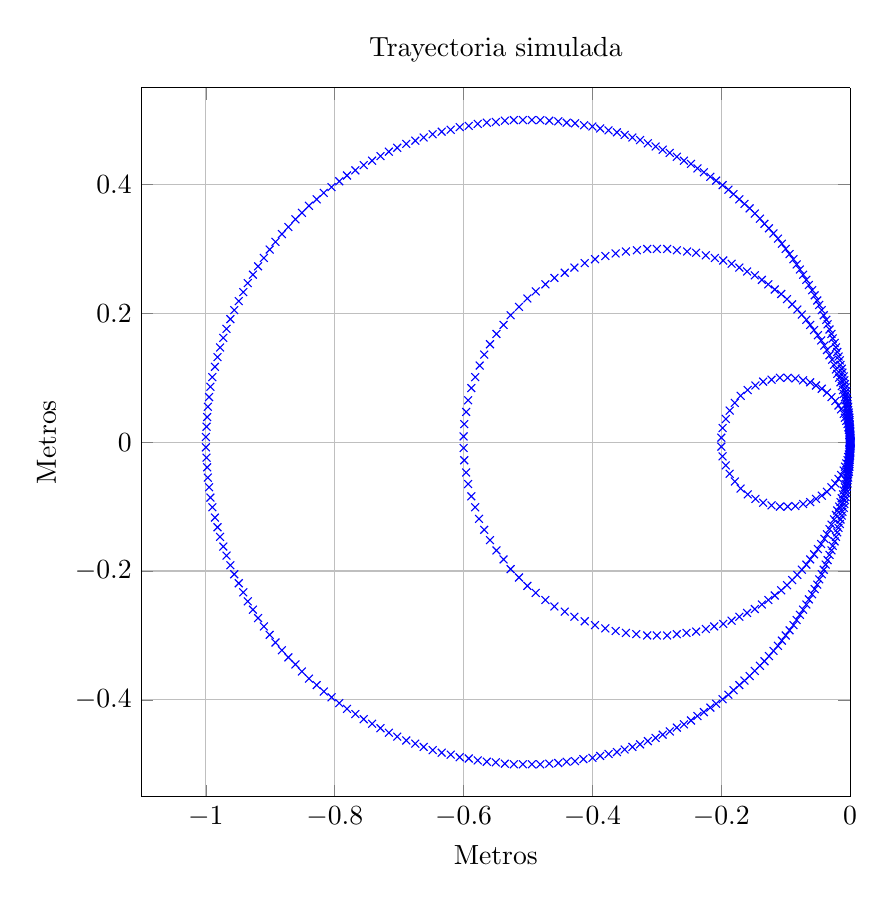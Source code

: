 % This file was created by matlab2tikz.
%
%The latest updates can be retrieved from
%  http://www.mathworks.com/matlabcentral/fileexchange/22022-matlab2tikz-matlab2tikz
%where you can also make suggestions and rate matlab2tikz.
%
\begin{tikzpicture}

\begin{axis}[%
width=9cm,
height=9cm,
at={(0.758in,0.481in)},
scale only axis,
separate axis lines,
every outer x axis line/.append style={black},
every x tick label/.append style={font=\color{black}},
xmin=-1.1,
xmax=0,
xlabel={Metros},
xmajorgrids,
every outer y axis line/.append style={black},
every y tick label/.append style={font=\color{black}},
ymin=-0.55,
ymax=0.55,
ylabel={Metros},
ymajorgrids,
axis background/.style={fill=white},
title={Trayectoria simulada}
]
\addplot [color=blue,only marks,mark=x,mark options={solid},forget plot]
  table[row sep=crcr]{%
0	0\\
0	0\\
-4.357e-08	0.0\\
-3.904e-07	0.001\\
-1.555e-06	0.001\\
-4.299e-06	0.002\\
-9.63e-06	0.003\\
-1.879e-05	0.004\\
-3.325e-05	0.006\\
-5.472e-05	0.007\\
-8.511e-05	0.009\\
-0.0	0.011\\
-0.0	0.013\\
-0.0	0.016\\
-0.0	0.018\\
-0.0	0.021\\
-0.001	0.024\\
-0.001	0.027\\
-0.001	0.031\\
-0.001	0.034\\
-0.001	0.038\\
-0.002	0.042\\
-0.002	0.046\\
-0.003	0.05\\
-0.003	0.055\\
-0.004	0.059\\
-0.004	0.064\\
-0.005	0.069\\
-0.006	0.074\\
-0.006	0.079\\
-0.007	0.085\\
-0.008	0.09\\
-0.009	0.096\\
-0.01	0.102\\
-0.012	0.108\\
-0.013	0.114\\
-0.015	0.12\\
-0.016	0.127\\
-0.018	0.133\\
-0.02	0.14\\
-0.022	0.147\\
-0.024	0.154\\
-0.027	0.161\\
-0.029	0.168\\
-0.032	0.175\\
-0.035	0.183\\
-0.037	0.19\\
-0.041	0.197\\
-0.044	0.205\\
-0.048	0.213\\
-0.051	0.22\\
-0.055	0.228\\
-0.059	0.236\\
-0.064	0.244\\
-0.068	0.252\\
-0.073	0.26\\
-0.078	0.268\\
-0.083	0.276\\
-0.088	0.284\\
-0.094	0.292\\
-0.1	0.3\\
-0.106	0.308\\
-0.112	0.316\\
-0.119	0.324\\
-0.126	0.332\\
-0.133	0.339\\
-0.14	0.347\\
-0.148	0.355\\
-0.156	0.363\\
-0.164	0.37\\
-0.172	0.377\\
-0.181	0.385\\
-0.189	0.392\\
-0.198	0.399\\
-0.208	0.406\\
-0.217	0.412\\
-0.227	0.419\\
-0.237	0.425\\
-0.247	0.432\\
-0.258	0.437\\
-0.269	0.443\\
-0.28	0.449\\
-0.291	0.454\\
-0.302	0.459\\
-0.314	0.464\\
-0.326	0.469\\
-0.338	0.473\\
-0.35	0.477\\
-0.362	0.481\\
-0.375	0.484\\
-0.388	0.487\\
-0.4	0.49\\
-0.413	0.492\\
-0.427	0.495\\
-0.44	0.496\\
-0.453	0.498\\
-0.467	0.499\\
-0.481	0.5\\
-0.494	0.5\\
-0.508	0.5\\
-0.522	0.5\\
-0.536	0.499\\
-0.55	0.497\\
-0.564	0.496\\
-0.578	0.494\\
-0.592	0.491\\
-0.606	0.489\\
-0.62	0.485\\
-0.634	0.482\\
-0.648	0.478\\
-0.662	0.473\\
-0.675	0.468\\
-0.689	0.463\\
-0.703	0.457\\
-0.716	0.451\\
-0.729	0.444\\
-0.742	0.437\\
-0.755	0.43\\
-0.768	0.422\\
-0.781	0.414\\
-0.793	0.405\\
-0.805	0.396\\
-0.817	0.387\\
-0.828	0.377\\
-0.84	0.367\\
-0.851	0.356\\
-0.861	0.346\\
-0.872	0.334\\
-0.882	0.323\\
-0.892	0.311\\
-0.901	0.299\\
-0.91	0.286\\
-0.919	0.273\\
-0.927	0.26\\
-0.935	0.247\\
-0.942	0.233\\
-0.949	0.219\\
-0.956	0.205\\
-0.962	0.191\\
-0.968	0.176\\
-0.973	0.162\\
-0.978	0.147\\
-0.982	0.132\\
-0.986	0.117\\
-0.99	0.101\\
-0.993	0.086\\
-0.995	0.07\\
-0.997	0.055\\
-0.998	0.039\\
-0.999	0.024\\
-1.0	0.008\\
-1.0	-0.008\\
-0.999	-0.024\\
-0.998	-0.039\\
-0.997	-0.055\\
-0.995	-0.07\\
-0.993	-0.086\\
-0.99	-0.101\\
-0.986	-0.117\\
-0.982	-0.132\\
-0.978	-0.147\\
-0.973	-0.162\\
-0.968	-0.176\\
-0.962	-0.191\\
-0.956	-0.205\\
-0.949	-0.219\\
-0.942	-0.233\\
-0.935	-0.247\\
-0.927	-0.26\\
-0.919	-0.273\\
-0.91	-0.286\\
-0.901	-0.299\\
-0.892	-0.311\\
-0.882	-0.323\\
-0.872	-0.334\\
-0.861	-0.345\\
-0.851	-0.356\\
-0.84	-0.367\\
-0.828	-0.377\\
-0.817	-0.387\\
-0.805	-0.396\\
-0.793	-0.405\\
-0.781	-0.414\\
-0.768	-0.422\\
-0.755	-0.43\\
-0.742	-0.437\\
-0.729	-0.444\\
-0.716	-0.451\\
-0.703	-0.457\\
-0.689	-0.463\\
-0.675	-0.468\\
-0.662	-0.473\\
-0.648	-0.478\\
-0.634	-0.482\\
-0.62	-0.485\\
-0.606	-0.489\\
-0.592	-0.491\\
-0.578	-0.494\\
-0.564	-0.496\\
-0.55	-0.497\\
-0.536	-0.499\\
-0.522	-0.5\\
-0.508	-0.5\\
-0.494	-0.5\\
-0.481	-0.5\\
-0.467	-0.499\\
-0.453	-0.498\\
-0.44	-0.496\\
-0.427	-0.495\\
-0.414	-0.492\\
-0.4	-0.49\\
-0.388	-0.487\\
-0.375	-0.484\\
-0.362	-0.481\\
-0.35	-0.477\\
-0.338	-0.473\\
-0.326	-0.469\\
-0.314	-0.464\\
-0.302	-0.459\\
-0.291	-0.454\\
-0.28	-0.449\\
-0.269	-0.443\\
-0.258	-0.438\\
-0.247	-0.432\\
-0.237	-0.425\\
-0.227	-0.419\\
-0.217	-0.412\\
-0.208	-0.406\\
-0.198	-0.399\\
-0.189	-0.392\\
-0.181	-0.385\\
-0.172	-0.377\\
-0.164	-0.37\\
-0.156	-0.363\\
-0.148	-0.355\\
-0.14	-0.347\\
-0.133	-0.34\\
-0.126	-0.332\\
-0.119	-0.324\\
-0.112	-0.316\\
-0.106	-0.308\\
-0.1	-0.3\\
-0.094	-0.292\\
-0.088	-0.284\\
-0.083	-0.276\\
-0.078	-0.268\\
-0.073	-0.26\\
-0.068	-0.252\\
-0.064	-0.244\\
-0.059	-0.236\\
-0.055	-0.228\\
-0.051	-0.221\\
-0.048	-0.213\\
-0.044	-0.205\\
-0.041	-0.198\\
-0.038	-0.19\\
-0.035	-0.183\\
-0.032	-0.175\\
-0.029	-0.168\\
-0.027	-0.161\\
-0.024	-0.154\\
-0.022	-0.147\\
-0.02	-0.14\\
-0.018	-0.133\\
-0.016	-0.127\\
-0.015	-0.12\\
-0.013	-0.114\\
-0.012	-0.108\\
-0.01	-0.102\\
-0.009	-0.096\\
-0.008	-0.09\\
-0.007	-0.085\\
-0.006	-0.079\\
-0.006	-0.074\\
-0.005	-0.069\\
-0.004	-0.064\\
-0.004	-0.059\\
-0.003	-0.055\\
-0.003	-0.05\\
-0.002	-0.046\\
-0.002	-0.042\\
-0.001	-0.038\\
-0.001	-0.034\\
-0.001	-0.031\\
-0.001	-0.027\\
-0.001	-0.024\\
-0.0	-0.021\\
-0.0	-0.019\\
-0.0	-0.016\\
-0.0	-0.014\\
-0.0	-0.011\\
-8.576e-05	-0.009\\
-5.524e-05	-0.007\\
-3.366e-05	-0.006\\
-1.909e-05	-0.004\\
-9.848e-06	-0.003\\
-4.445e-06	-0.002\\
-1.643e-06	-0.001\\
-4.352e-07	-0.001\\
-5.936e-08	-0.0\\
-1.218e-09	-3.491e-05\\
-1.218e-09	-3.491e-05\\
-1.218e-09	-3.491e-05\\
-5.156e-09	9.943e-07\\
-1.436e-07	0.0\\
-1.133e-06	0.0\\
-5.076e-06	0.001\\
-1.65e-05	0.002\\
-4.352e-05	0.003\\
-9.911e-05	0.004\\
-0.0	0.006\\
-0.0	0.009\\
-0.001	0.011\\
-0.001	0.015\\
-0.002	0.019\\
-0.003	0.023\\
-0.004	0.028\\
-0.006	0.033\\
-0.008	0.038\\
-0.01	0.044\\
-0.014	0.051\\
-0.018	0.057\\
-0.023	0.064\\
-0.029	0.07\\
-0.036	0.077\\
-0.044	0.083\\
-0.053	0.088\\
-0.062	0.093\\
-0.073	0.096\\
-0.085	0.099\\
-0.097	0.1\\
-0.109	0.1\\
-0.122	0.097\\
-0.135	0.094\\
-0.147	0.088\\
-0.159	0.081\\
-0.17	0.072\\
-0.179	0.061\\
-0.187	0.049\\
-0.193	0.036\\
-0.198	0.022\\
-0.2	0.007\\
-0.2	-0.007\\
-0.198	-0.022\\
-0.193	-0.036\\
-0.187	-0.049\\
-0.179	-0.061\\
-0.17	-0.072\\
-0.159	-0.081\\
-0.147	-0.088\\
-0.135	-0.094\\
-0.122	-0.098\\
-0.109	-0.1\\
-0.097	-0.1\\
-0.085	-0.099\\
-0.073	-0.096\\
-0.062	-0.093\\
-0.053	-0.088\\
-0.044	-0.083\\
-0.036	-0.077\\
-0.029	-0.07\\
-0.023	-0.064\\
-0.018	-0.057\\
-0.014	-0.051\\
-0.01	-0.044\\
-0.008	-0.038\\
-0.006	-0.033\\
-0.004	-0.028\\
-0.003	-0.023\\
-0.002	-0.019\\
-0.001	-0.015\\
-0.001	-0.012\\
-0.0	-0.009\\
-0.0	-0.006\\
-9.973e-05	-0.004\\
-4.394e-05	-0.003\\
-1.675e-05	-0.002\\
-5.218e-06	-0.001\\
-1.201e-06	-0.001\\
-1.682e-07	-0.0\\
-1.018e-08	-7.082e-05\\
-1.22e-09	-3.492e-05\\
-1.22e-09	-3.492e-05\\
-1.22e-09	-3.492e-05\\
-9.302e-10	-3.027e-05\\
-4.937e-10	-1.167e-05\\
-3.724e-09	3.015e-05\\
-2.385e-08	0.0\\
-9.209e-08	0.0\\
-2.69e-07	0.0\\
-6.585e-07	0.001\\
-1.425e-06	0.001\\
-2.811e-06	0.001\\
-5.163e-06	0.002\\
-8.949e-06	0.002\\
-1.479e-05	0.003\\
-2.349e-05	0.004\\
-3.605e-05	0.005\\
-5.374e-05	0.006\\
-7.807e-05	0.007\\
-0.0	0.008\\
-0.0	0.01\\
-0.0	0.011\\
-0.0	0.013\\
-0.0	0.015\\
-0.0	0.017\\
-0.001	0.02\\
-0.001	0.022\\
-0.001	0.025\\
-0.001	0.028\\
-0.002	0.031\\
-0.002	0.034\\
-0.002	0.038\\
-0.003	0.042\\
-0.004	0.046\\
-0.004	0.05\\
-0.005	0.055\\
-0.006	0.06\\
-0.007	0.065\\
-0.008	0.07\\
-0.01	0.075\\
-0.011	0.081\\
-0.013	0.087\\
-0.015	0.093\\
-0.017	0.1\\
-0.02	0.106\\
-0.022	0.113\\
-0.025	0.12\\
-0.028	0.128\\
-0.032	0.135\\
-0.036	0.143\\
-0.04	0.15\\
-0.045	0.158\\
-0.05	0.166\\
-0.056	0.174\\
-0.062	0.182\\
-0.068	0.19\\
-0.075	0.198\\
-0.082	0.206\\
-0.09	0.214\\
-0.098	0.222\\
-0.107	0.23\\
-0.117	0.237\\
-0.127	0.245\\
-0.137	0.252\\
-0.148	0.259\\
-0.16	0.265\\
-0.172	0.271\\
-0.184	0.277\\
-0.197	0.282\\
-0.21	0.286\\
-0.224	0.29\\
-0.239	0.294\\
-0.253	0.296\\
-0.269	0.298\\
-0.284	0.3\\
-0.3	0.3\\
-0.315	0.3\\
-0.331	0.298\\
-0.348	0.296\\
-0.364	0.293\\
-0.38	0.289\\
-0.396	0.284\\
-0.412	0.278\\
-0.428	0.271\\
-0.443	0.263\\
-0.459	0.255\\
-0.473	0.245\\
-0.488	0.234\\
-0.501	0.223\\
-0.514	0.21\\
-0.527	0.197\\
-0.538	0.182\\
-0.549	0.168\\
-0.559	0.152\\
-0.568	0.136\\
-0.575	0.119\\
-0.582	0.101\\
-0.588	0.084\\
-0.593	0.065\\
-0.596	0.047\\
-0.599	0.028\\
-0.6	0.009\\
-0.6	-0.009\\
-0.599	-0.028\\
-0.596	-0.047\\
-0.593	-0.065\\
-0.588	-0.084\\
-0.582	-0.101\\
-0.576	-0.119\\
-0.568	-0.136\\
-0.559	-0.152\\
-0.549	-0.168\\
-0.538	-0.182\\
-0.527	-0.197\\
-0.514	-0.21\\
-0.501	-0.223\\
-0.488	-0.234\\
-0.473	-0.245\\
-0.459	-0.255\\
-0.443	-0.263\\
-0.428	-0.271\\
-0.412	-0.278\\
-0.396	-0.284\\
-0.38	-0.289\\
-0.364	-0.293\\
-0.348	-0.296\\
-0.332	-0.298\\
-0.315	-0.3\\
-0.3	-0.3\\
-0.284	-0.3\\
-0.269	-0.298\\
-0.254	-0.296\\
-0.239	-0.294\\
-0.224	-0.29\\
-0.211	-0.286\\
-0.197	-0.282\\
-0.184	-0.277\\
-0.172	-0.271\\
-0.16	-0.265\\
-0.148	-0.259\\
-0.137	-0.252\\
-0.127	-0.245\\
-0.117	-0.238\\
-0.107	-0.23\\
-0.098	-0.222\\
-0.09	-0.214\\
-0.082	-0.206\\
-0.075	-0.198\\
-0.068	-0.19\\
-0.062	-0.182\\
-0.056	-0.174\\
-0.05	-0.166\\
-0.045	-0.158\\
-0.04	-0.15\\
-0.036	-0.143\\
-0.032	-0.135\\
-0.029	-0.128\\
-0.025	-0.12\\
-0.022	-0.113\\
-0.02	-0.106\\
-0.017	-0.1\\
-0.015	-0.093\\
-0.013	-0.087\\
-0.011	-0.081\\
-0.01	-0.075\\
-0.008	-0.07\\
-0.007	-0.065\\
-0.006	-0.06\\
-0.005	-0.055\\
-0.004	-0.05\\
-0.004	-0.046\\
-0.003	-0.042\\
-0.002	-0.038\\
-0.002	-0.034\\
-0.002	-0.031\\
-0.001	-0.028\\
-0.001	-0.025\\
-0.001	-0.022\\
-0.001	-0.02\\
-0.0	-0.017\\
-0.0	-0.015\\
-0.0	-0.013\\
-0.0	-0.011\\
-0.0	-0.01\\
-0.0	-0.008\\
-7.903e-05	-0.007\\
-5.454e-05	-0.006\\
-3.671e-05	-0.005\\
-2.402e-05	-0.004\\
-1.521e-05	-0.003\\
-9.276e-06	-0.002\\
-5.412e-06	-0.002\\
-2.996e-06	-0.001\\
-1.557e-06	-0.001\\
-7.494e-07	-0.001\\
-3.281e-07	-0.0\\
-1.278e-07	-0.0\\
-4.336e-08	-0.0\\
-1.283e-08	-10.0e-05\\
-3.747e-09	-5.817e-05\\
-1.581e-09	-3.957e-05\\
-1.22e-09	-3.492e-05\\
};
\end{axis}
\end{tikzpicture}%
